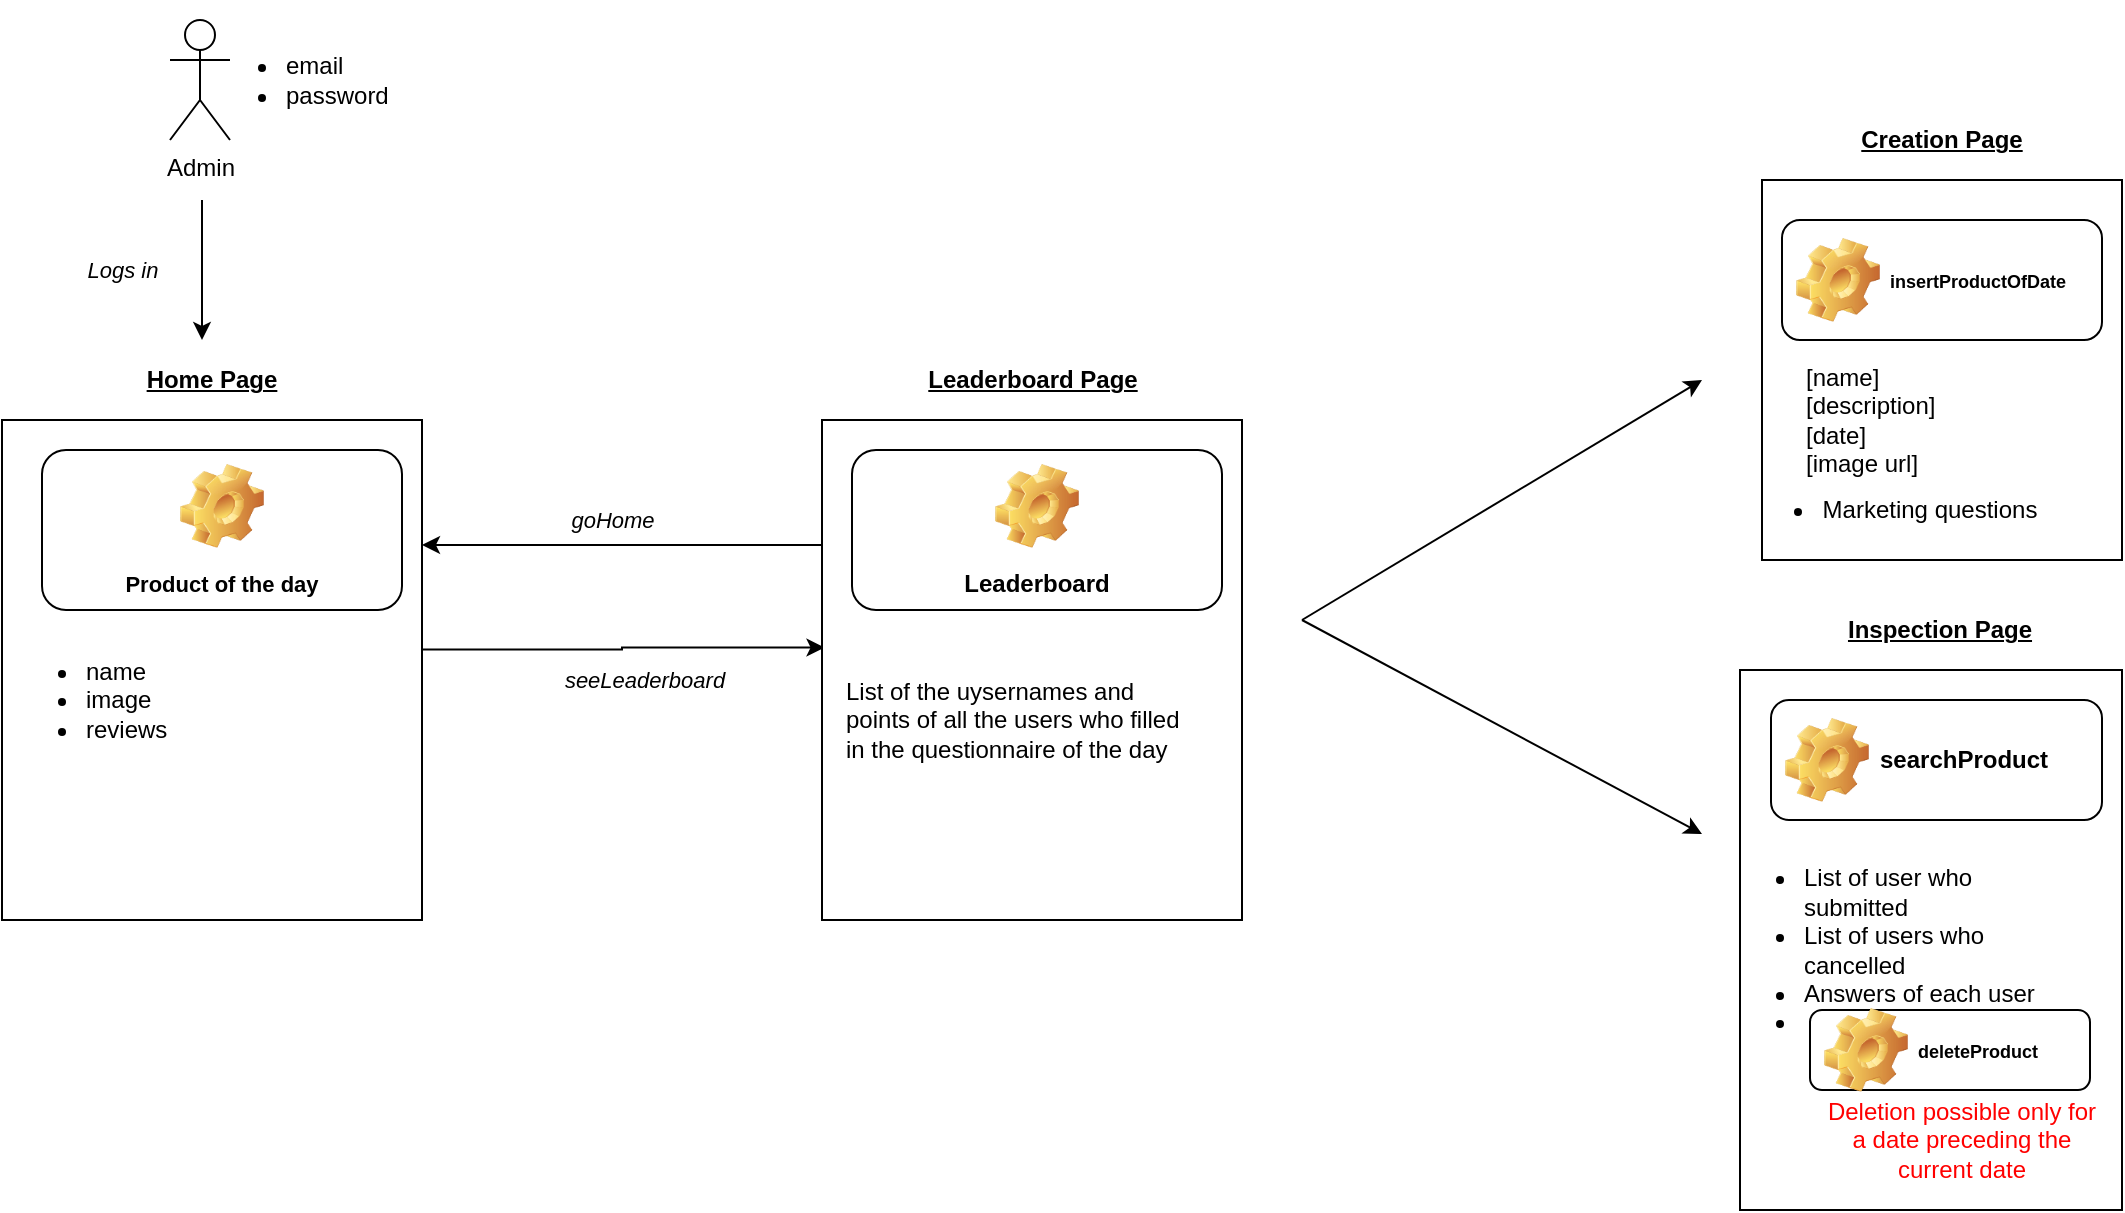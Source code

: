 <mxfile version="12.9.0" type="device"><diagram id="WBDSsrzVQ6VgwMy87wLi" name="Pagina-1"><mxGraphModel dx="3773" dy="1138" grid="1" gridSize="10" guides="1" tooltips="1" connect="1" arrows="1" fold="1" page="1" pageScale="1" pageWidth="827" pageHeight="1169" math="0" shadow="0"><root><mxCell id="0"/><mxCell id="1" parent="0"/><mxCell id="Nzi0MVpI9LF8zAISDSGL-1" value="Admin" style="shape=umlActor;verticalLabelPosition=bottom;verticalAlign=top;html=1;outlineConnect=0;" parent="1" vertex="1"><mxGeometry x="-486" y="340" width="30" height="60" as="geometry"/></mxCell><mxCell id="Nzi0MVpI9LF8zAISDSGL-2" value="" style="endArrow=classic;html=1;" parent="1" edge="1"><mxGeometry width="50" height="50" relative="1" as="geometry"><mxPoint x="80" y="640" as="sourcePoint"/><mxPoint x="280" y="747" as="targetPoint"/></mxGeometry></mxCell><mxCell id="Nzi0MVpI9LF8zAISDSGL-4" value="" style="endArrow=classic;html=1;" parent="1" edge="1"><mxGeometry width="50" height="50" relative="1" as="geometry"><mxPoint x="80" y="640" as="sourcePoint"/><mxPoint x="280" y="520" as="targetPoint"/></mxGeometry></mxCell><mxCell id="Nzi0MVpI9LF8zAISDSGL-5" value="" style="rounded=0;whiteSpace=wrap;html=1;" parent="1" vertex="1"><mxGeometry x="310" y="420" width="180" height="190" as="geometry"/></mxCell><mxCell id="Nzi0MVpI9LF8zAISDSGL-6" value="" style="rounded=0;whiteSpace=wrap;html=1;" parent="1" vertex="1"><mxGeometry x="299" y="665" width="191" height="270" as="geometry"/></mxCell><mxCell id="Nzi0MVpI9LF8zAISDSGL-8" value="&lt;b&gt;&lt;u&gt;Creation Page&lt;/u&gt;&lt;/b&gt;" style="text;html=1;strokeColor=none;fillColor=none;align=center;verticalAlign=middle;whiteSpace=wrap;rounded=0;" parent="1" vertex="1"><mxGeometry x="355" y="390" width="90" height="20" as="geometry"/></mxCell><mxCell id="Nzi0MVpI9LF8zAISDSGL-9" value="&lt;b&gt;&lt;u&gt;Inspection Page&lt;/u&gt;&lt;/b&gt;" style="text;html=1;strokeColor=none;fillColor=none;align=center;verticalAlign=middle;whiteSpace=wrap;rounded=0;" parent="1" vertex="1"><mxGeometry x="349" y="635" width="100" height="20" as="geometry"/></mxCell><mxCell id="Nzi0MVpI9LF8zAISDSGL-12" value="&lt;font style=&quot;font-size: 9px&quot;&gt;insertProductOfDate&lt;/font&gt;" style="label;whiteSpace=wrap;html=1;image=img/clipart/Gear_128x128.png" parent="1" vertex="1"><mxGeometry x="320" y="440" width="160" height="60" as="geometry"/></mxCell><mxCell id="Nzi0MVpI9LF8zAISDSGL-14" style="edgeStyle=orthogonalEdgeStyle;rounded=0;orthogonalLoop=1;jettySize=auto;html=1;exitX=0.5;exitY=1;exitDx=0;exitDy=0;" parent="1" source="Nzi0MVpI9LF8zAISDSGL-5" target="Nzi0MVpI9LF8zAISDSGL-5" edge="1"><mxGeometry relative="1" as="geometry"/></mxCell><mxCell id="Nzi0MVpI9LF8zAISDSGL-15" value="&lt;ul&gt;&lt;li&gt;Marketing questions&lt;/li&gt;&lt;/ul&gt;" style="text;html=1;strokeColor=none;fillColor=none;align=center;verticalAlign=middle;whiteSpace=wrap;rounded=0;" parent="1" vertex="1"><mxGeometry x="289" y="575" width="170" height="20" as="geometry"/></mxCell><mxCell id="Nzi0MVpI9LF8zAISDSGL-16" value="searchProduct" style="label;whiteSpace=wrap;html=1;image=img/clipart/Gear_128x128.png" parent="1" vertex="1"><mxGeometry x="314.5" y="680" width="165.5" height="60" as="geometry"/></mxCell><mxCell id="Nzi0MVpI9LF8zAISDSGL-17" value="&lt;ul&gt;&lt;li&gt;List of user who submitted&lt;/li&gt;&lt;li&gt;List of users who cancelled&lt;/li&gt;&lt;li&gt;Answers of each user&lt;/li&gt;&lt;li&gt;&lt;br&gt;&lt;/li&gt;&lt;/ul&gt;" style="text;html=1;strokeColor=none;fillColor=none;align=left;verticalAlign=middle;whiteSpace=wrap;rounded=0;" parent="1" vertex="1"><mxGeometry x="289" y="795" width="180" height="20" as="geometry"/></mxCell><mxCell id="Nzi0MVpI9LF8zAISDSGL-18" value="&lt;font style=&quot;font-size: 9px&quot;&gt;deleteProduct&lt;/font&gt;" style="label;whiteSpace=wrap;html=1;image=img/clipart/Gear_128x128.png" parent="1" vertex="1"><mxGeometry x="334" y="835" width="140" height="40" as="geometry"/></mxCell><mxCell id="Nzi0MVpI9LF8zAISDSGL-19" value="&lt;div&gt;&lt;span style=&quot;color: rgb(255 , 0 , 0)&quot;&gt;Deletion possible only for a date preceding the current date&lt;/span&gt;&lt;/div&gt;" style="text;html=1;strokeColor=none;fillColor=none;align=center;verticalAlign=middle;whiteSpace=wrap;rounded=0;" parent="1" vertex="1"><mxGeometry x="340" y="890" width="140" height="20" as="geometry"/></mxCell><mxCell id="Nzi0MVpI9LF8zAISDSGL-21" value="&lt;ul&gt;&lt;li&gt;email&lt;/li&gt;&lt;li&gt;password&lt;/li&gt;&lt;/ul&gt;" style="text;strokeColor=none;fillColor=none;html=1;whiteSpace=wrap;verticalAlign=middle;overflow=hidden;" parent="1" vertex="1"><mxGeometry x="-470" y="330" width="100" height="80" as="geometry"/></mxCell><mxCell id="N373rfKSifO4sytJaVCa-1" value="&lt;div align=&quot;left&quot;&gt;[name]&lt;/div&gt;&lt;div align=&quot;left&quot;&gt;[description]&lt;/div&gt;&lt;div align=&quot;left&quot;&gt;[date]&lt;/div&gt;&lt;div align=&quot;left&quot;&gt;[image url]&lt;/div&gt;" style="text;html=1;strokeColor=none;fillColor=none;align=left;verticalAlign=middle;whiteSpace=wrap;rounded=0;" parent="1" vertex="1"><mxGeometry x="330" y="530" width="110" height="20" as="geometry"/></mxCell><mxCell id="N373rfKSifO4sytJaVCa-2" style="edgeStyle=orthogonalEdgeStyle;rounded=0;orthogonalLoop=1;jettySize=auto;html=1;exitX=0.5;exitY=1;exitDx=0;exitDy=0;" parent="1" source="Nzi0MVpI9LF8zAISDSGL-5" target="Nzi0MVpI9LF8zAISDSGL-5" edge="1"><mxGeometry relative="1" as="geometry"/></mxCell><mxCell id="N373rfKSifO4sytJaVCa-6" value="" style="endArrow=classic;html=1;" parent="1" edge="1"><mxGeometry relative="1" as="geometry"><mxPoint x="-470" y="430" as="sourcePoint"/><mxPoint x="-470" y="500" as="targetPoint"/></mxGeometry></mxCell><mxCell id="N373rfKSifO4sytJaVCa-7" value="&lt;i&gt;Logs in&lt;/i&gt;" style="edgeLabel;resizable=0;html=1;align=center;verticalAlign=middle;" parent="N373rfKSifO4sytJaVCa-6" connectable="0" vertex="1"><mxGeometry relative="1" as="geometry"><mxPoint x="-40" as="offset"/></mxGeometry></mxCell><mxCell id="N373rfKSifO4sytJaVCa-8" value="" style="rounded=0;whiteSpace=wrap;html=1;" parent="1" vertex="1"><mxGeometry x="-570" y="540" width="210" height="250" as="geometry"/></mxCell><mxCell id="N373rfKSifO4sytJaVCa-9" value="&lt;u&gt;&lt;b&gt;Home Page&lt;/b&gt;&lt;/u&gt;" style="text;html=1;strokeColor=none;fillColor=none;align=center;verticalAlign=middle;whiteSpace=wrap;rounded=0;" parent="1" vertex="1"><mxGeometry x="-510" y="510" width="90" height="20" as="geometry"/></mxCell><mxCell id="N373rfKSifO4sytJaVCa-11" value="&lt;font style=&quot;font-size: 11px&quot;&gt;Product of the day&lt;br&gt;&lt;/font&gt;" style="label;whiteSpace=wrap;html=1;align=center;verticalAlign=bottom;spacingLeft=0;spacingBottom=4;imageAlign=center;imageVerticalAlign=top;image=img/clipart/Gear_128x128.png" parent="1" vertex="1"><mxGeometry x="-550" y="555" width="180" height="80" as="geometry"/></mxCell><mxCell id="N373rfKSifO4sytJaVCa-12" value="&lt;ul&gt;&lt;li&gt;name&lt;/li&gt;&lt;li&gt;image&lt;/li&gt;&lt;li&gt;reviews&lt;br&gt;&lt;/li&gt;&lt;/ul&gt;" style="text;strokeColor=none;fillColor=none;html=1;whiteSpace=wrap;verticalAlign=middle;overflow=hidden;" parent="1" vertex="1"><mxGeometry x="-570" y="640" width="100" height="80" as="geometry"/></mxCell><mxCell id="N373rfKSifO4sytJaVCa-13" value="" style="edgeStyle=orthogonalEdgeStyle;rounded=0;orthogonalLoop=1;jettySize=auto;html=1;entryX=0.006;entryY=0.455;entryDx=0;entryDy=0;entryPerimeter=0;exitX=0.998;exitY=0.459;exitDx=0;exitDy=0;exitPerimeter=0;" parent="1" source="N373rfKSifO4sytJaVCa-8" target="N373rfKSifO4sytJaVCa-16" edge="1"><mxGeometry relative="1" as="geometry"><Array as="points"><mxPoint x="-260" y="655"/></Array><mxPoint x="-330" y="654" as="sourcePoint"/></mxGeometry></mxCell><mxCell id="N373rfKSifO4sytJaVCa-14" value="&lt;i&gt;seeLeaderboard&lt;/i&gt;" style="edgeLabel;html=1;align=center;verticalAlign=middle;resizable=0;points=[];" parent="N373rfKSifO4sytJaVCa-13" vertex="1" connectable="0"><mxGeometry x="-0.109" y="2" relative="1" as="geometry"><mxPoint x="20.42" y="17.18" as="offset"/></mxGeometry></mxCell><mxCell id="N373rfKSifO4sytJaVCa-15" value="&lt;i&gt;goHome&lt;/i&gt;" style="edgeStyle=orthogonalEdgeStyle;rounded=0;orthogonalLoop=1;jettySize=auto;html=1;entryX=1;entryY=0.25;entryDx=0;entryDy=0;exitX=0;exitY=0.25;exitDx=0;exitDy=0;" parent="1" source="N373rfKSifO4sytJaVCa-16" target="N373rfKSifO4sytJaVCa-8" edge="1"><mxGeometry x="0.053" y="-13" relative="1" as="geometry"><mxPoint x="-310" y="270" as="targetPoint"/><mxPoint as="offset"/><mxPoint x="-370" y="880" as="sourcePoint"/></mxGeometry></mxCell><mxCell id="N373rfKSifO4sytJaVCa-16" value="" style="rounded=0;whiteSpace=wrap;html=1;" parent="1" vertex="1"><mxGeometry x="-160" y="540" width="210" height="250" as="geometry"/></mxCell><mxCell id="N373rfKSifO4sytJaVCa-17" value="&lt;b&gt;&lt;u&gt;Leaderboard Page&lt;br&gt;&lt;/u&gt;&lt;/b&gt;" style="text;html=1;strokeColor=none;fillColor=none;align=center;verticalAlign=middle;whiteSpace=wrap;rounded=0;" parent="1" vertex="1"><mxGeometry x="-112.5" y="510" width="115" height="20" as="geometry"/></mxCell><mxCell id="N373rfKSifO4sytJaVCa-18" value="Leaderboard" style="label;whiteSpace=wrap;html=1;align=center;verticalAlign=bottom;spacingLeft=0;spacingBottom=4;imageAlign=center;imageVerticalAlign=top;image=img/clipart/Gear_128x128.png" parent="1" vertex="1"><mxGeometry x="-145" y="555" width="185" height="80" as="geometry"/></mxCell><mxCell id="N373rfKSifO4sytJaVCa-19" value="&lt;div align=&quot;left&quot;&gt;List of the uysernames and points of all the users who filled in the questionnaire of the day&lt;/div&gt;" style="text;html=1;strokeColor=none;fillColor=none;align=left;verticalAlign=middle;whiteSpace=wrap;rounded=0;" parent="1" vertex="1"><mxGeometry x="-150" y="680" width="180" height="20" as="geometry"/></mxCell></root></mxGraphModel></diagram></mxfile>